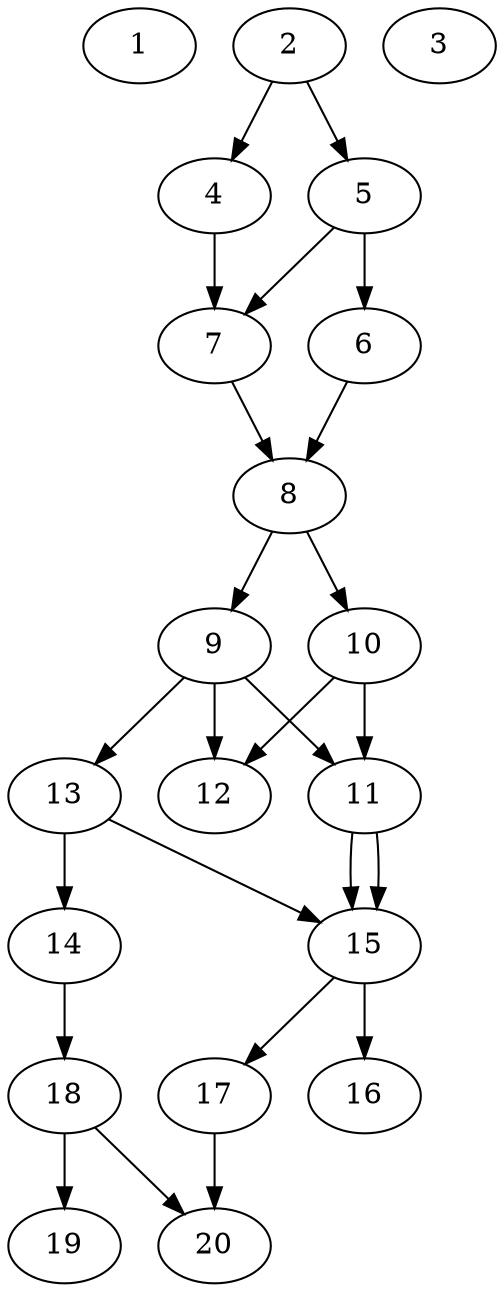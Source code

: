 // DAG automatically generated by daggen at Sat Jul 27 15:36:52 2019
// ./daggen --dot -n 20 --ccr 0.3 --fat 0.4 --regular 0.5 --density 0.8 --mindata 5242880 --maxdata 52428800 
digraph G {
  1 [size="149650773", alpha="0.05", expect_size="44895232"] 
  2 [size="51609600", alpha="0.19", expect_size="15482880"] 
  2 -> 4 [size ="15482880"]
  2 -> 5 [size ="15482880"]
  3 [size="174213120", alpha="0.12", expect_size="52263936"] 
  4 [size="153173333", alpha="0.06", expect_size="45952000"] 
  4 -> 7 [size ="45952000"]
  5 [size="77335893", alpha="0.03", expect_size="23200768"] 
  5 -> 6 [size ="23200768"]
  5 -> 7 [size ="23200768"]
  6 [size="123197440", alpha="0.01", expect_size="36959232"] 
  6 -> 8 [size ="36959232"]
  7 [size="163700053", alpha="0.07", expect_size="49110016"] 
  7 -> 8 [size ="49110016"]
  8 [size="22534827", alpha="0.14", expect_size="6760448"] 
  8 -> 9 [size ="6760448"]
  8 -> 10 [size ="6760448"]
  9 [size="55101440", alpha="0.04", expect_size="16530432"] 
  9 -> 11 [size ="16530432"]
  9 -> 12 [size ="16530432"]
  9 -> 13 [size ="16530432"]
  10 [size="166724267", alpha="0.17", expect_size="50017280"] 
  10 -> 11 [size ="50017280"]
  10 -> 12 [size ="50017280"]
  11 [size="156514987", alpha="0.02", expect_size="46954496"] 
  11 -> 15 [size ="46954496"]
  11 -> 15 [size ="46954496"]
  12 [size="41908907", alpha="0.02", expect_size="12572672"] 
  13 [size="34689707", alpha="0.16", expect_size="10406912"] 
  13 -> 14 [size ="10406912"]
  13 -> 15 [size ="10406912"]
  14 [size="127020373", alpha="0.10", expect_size="38106112"] 
  14 -> 18 [size ="38106112"]
  15 [size="174240427", alpha="0.16", expect_size="52272128"] 
  15 -> 16 [size ="52272128"]
  15 -> 17 [size ="52272128"]
  16 [size="42236587", alpha="0.16", expect_size="12670976"] 
  17 [size="51851947", alpha="0.03", expect_size="15555584"] 
  17 -> 20 [size ="15555584"]
  18 [size="104639147", alpha="0.02", expect_size="31391744"] 
  18 -> 19 [size ="31391744"]
  18 -> 20 [size ="31391744"]
  19 [size="57193813", alpha="0.01", expect_size="17158144"] 
  20 [size="85193387", alpha="0.09", expect_size="25558016"] 
}
